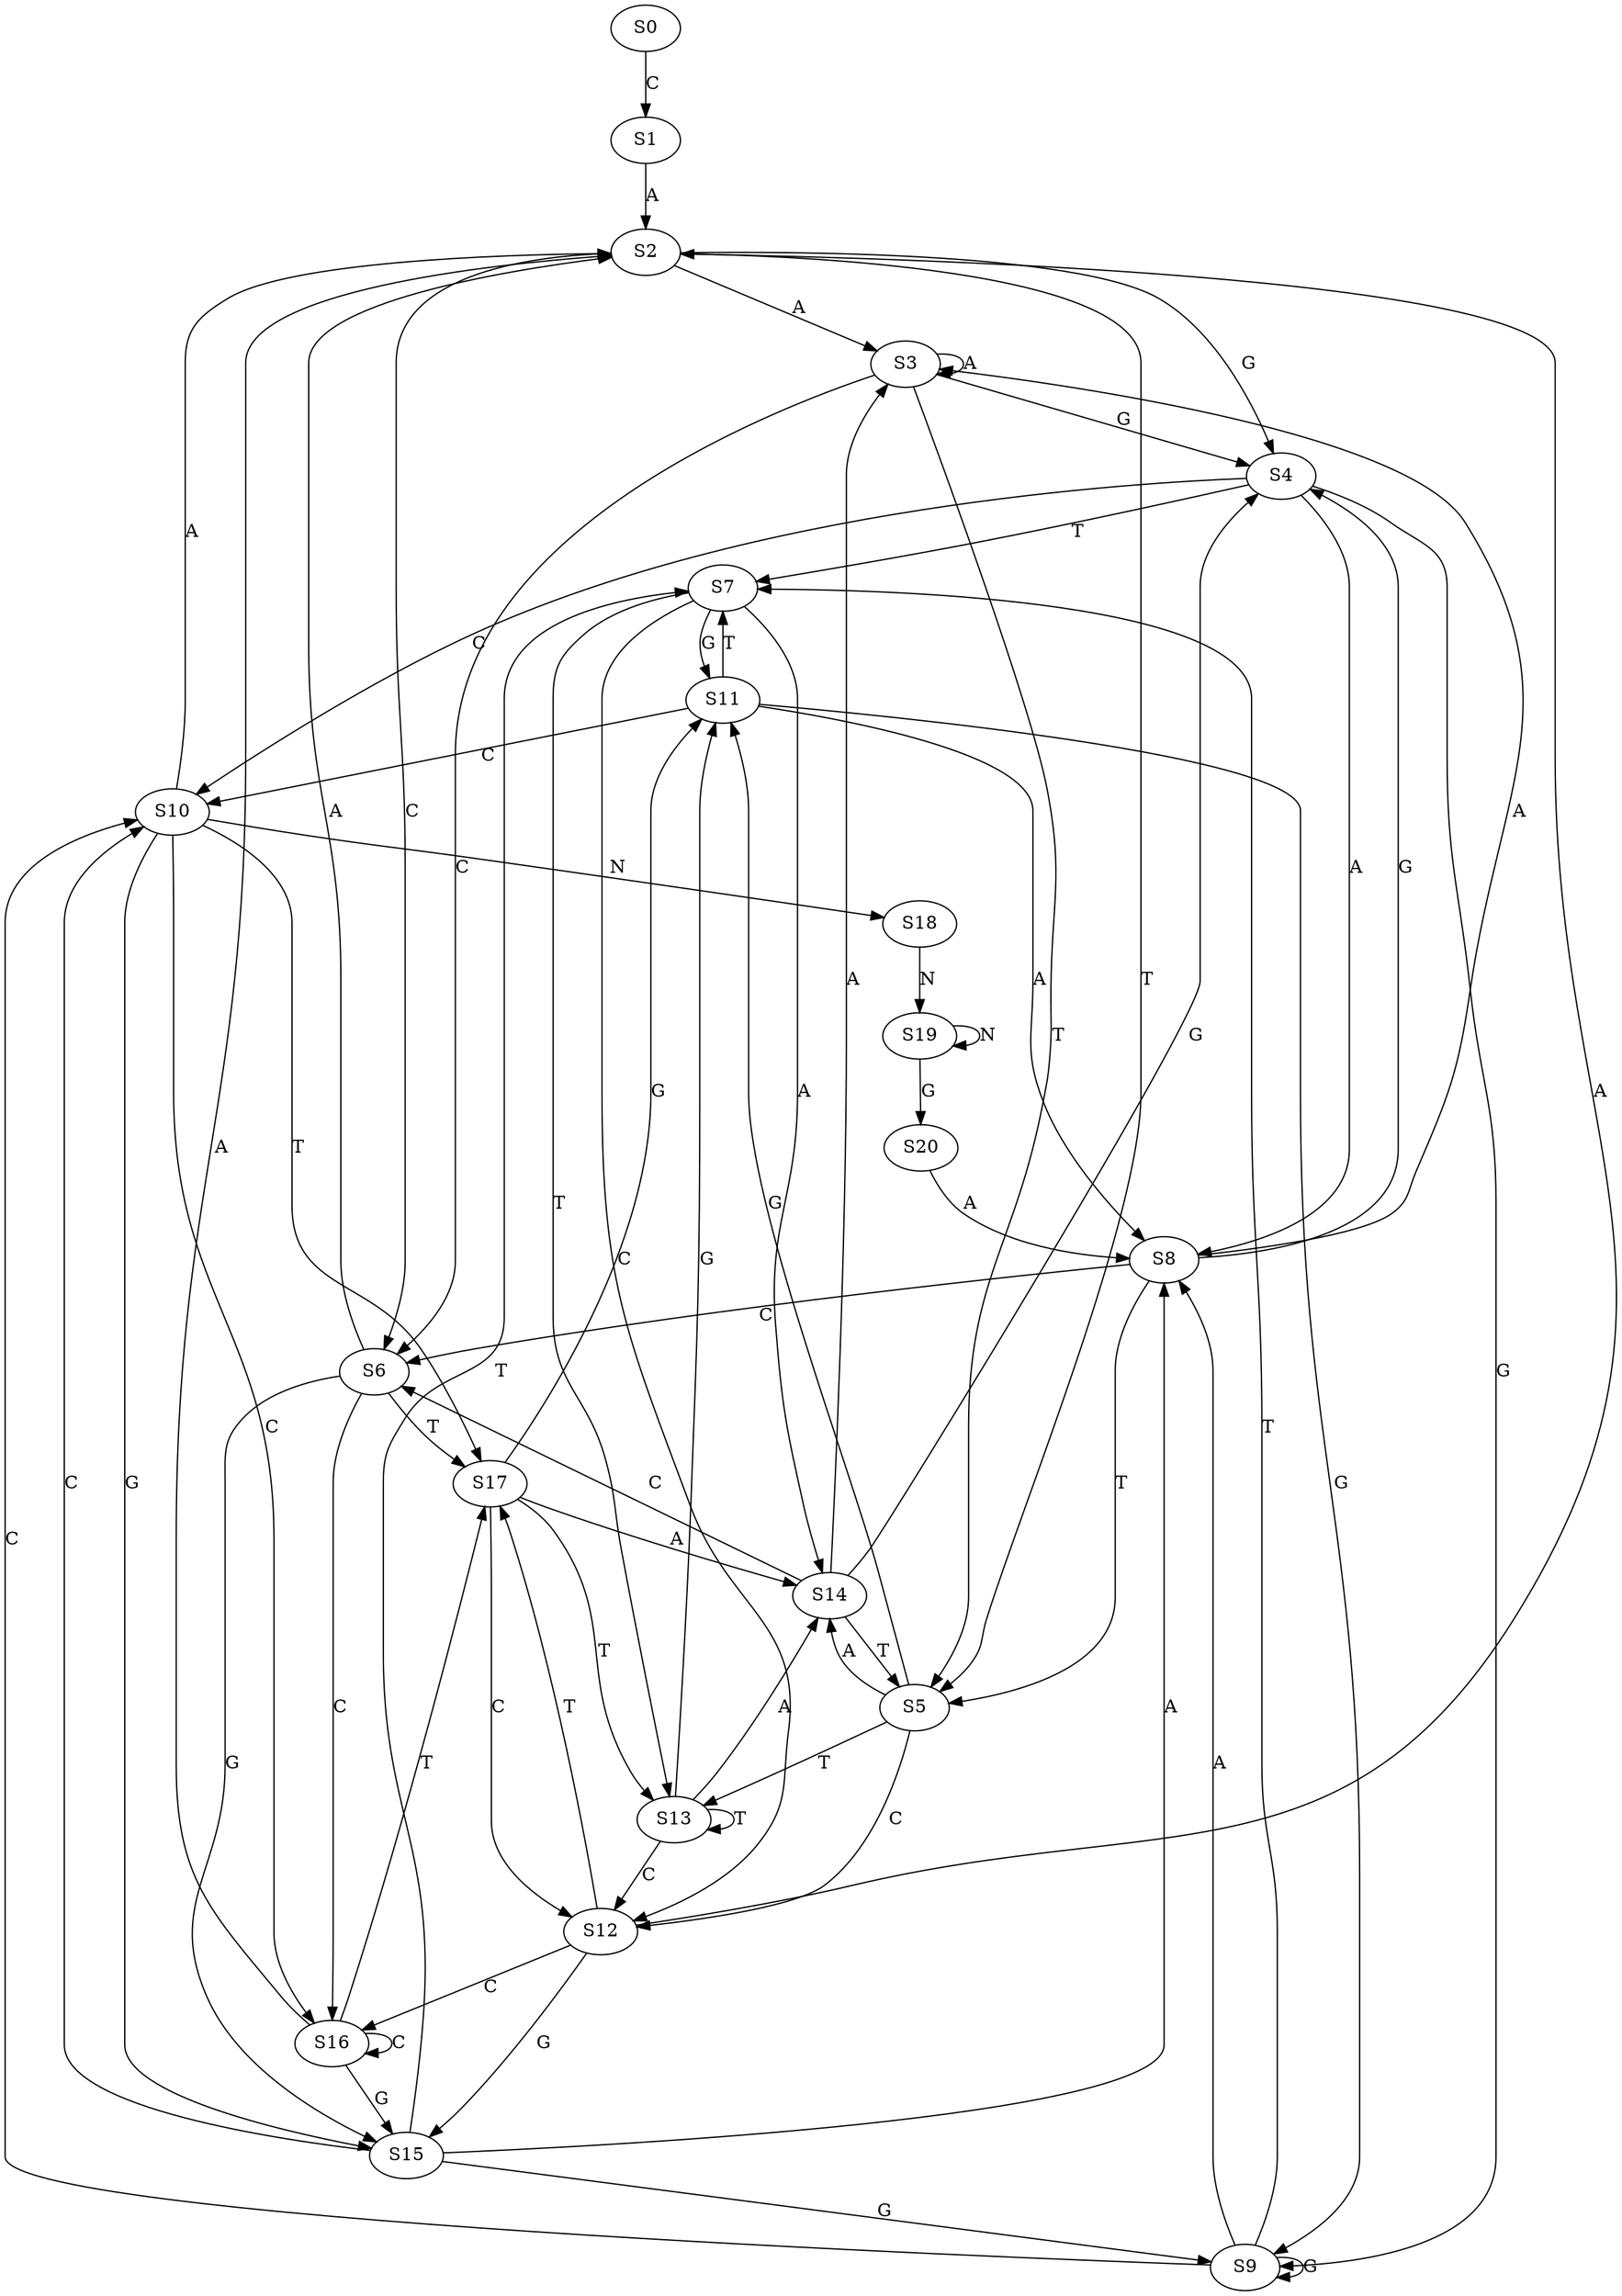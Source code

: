 strict digraph  {
	S0 -> S1 [ label = C ];
	S1 -> S2 [ label = A ];
	S2 -> S3 [ label = A ];
	S2 -> S4 [ label = G ];
	S2 -> S5 [ label = T ];
	S2 -> S6 [ label = C ];
	S3 -> S4 [ label = G ];
	S3 -> S3 [ label = A ];
	S3 -> S6 [ label = C ];
	S3 -> S5 [ label = T ];
	S4 -> S7 [ label = T ];
	S4 -> S8 [ label = A ];
	S4 -> S9 [ label = G ];
	S4 -> S10 [ label = C ];
	S5 -> S11 [ label = G ];
	S5 -> S12 [ label = C ];
	S5 -> S13 [ label = T ];
	S5 -> S14 [ label = A ];
	S6 -> S15 [ label = G ];
	S6 -> S2 [ label = A ];
	S6 -> S16 [ label = C ];
	S6 -> S17 [ label = T ];
	S7 -> S13 [ label = T ];
	S7 -> S14 [ label = A ];
	S7 -> S11 [ label = G ];
	S7 -> S12 [ label = C ];
	S8 -> S4 [ label = G ];
	S8 -> S3 [ label = A ];
	S8 -> S6 [ label = C ];
	S8 -> S5 [ label = T ];
	S9 -> S7 [ label = T ];
	S9 -> S8 [ label = A ];
	S9 -> S9 [ label = G ];
	S9 -> S10 [ label = C ];
	S10 -> S16 [ label = C ];
	S10 -> S17 [ label = T ];
	S10 -> S2 [ label = A ];
	S10 -> S15 [ label = G ];
	S10 -> S18 [ label = N ];
	S11 -> S7 [ label = T ];
	S11 -> S10 [ label = C ];
	S11 -> S9 [ label = G ];
	S11 -> S8 [ label = A ];
	S12 -> S15 [ label = G ];
	S12 -> S2 [ label = A ];
	S12 -> S16 [ label = C ];
	S12 -> S17 [ label = T ];
	S13 -> S12 [ label = C ];
	S13 -> S11 [ label = G ];
	S13 -> S14 [ label = A ];
	S13 -> S13 [ label = T ];
	S14 -> S3 [ label = A ];
	S14 -> S6 [ label = C ];
	S14 -> S4 [ label = G ];
	S14 -> S5 [ label = T ];
	S15 -> S8 [ label = A ];
	S15 -> S10 [ label = C ];
	S15 -> S9 [ label = G ];
	S15 -> S7 [ label = T ];
	S16 -> S17 [ label = T ];
	S16 -> S2 [ label = A ];
	S16 -> S16 [ label = C ];
	S16 -> S15 [ label = G ];
	S17 -> S14 [ label = A ];
	S17 -> S13 [ label = T ];
	S17 -> S12 [ label = C ];
	S17 -> S11 [ label = G ];
	S18 -> S19 [ label = N ];
	S19 -> S20 [ label = G ];
	S19 -> S19 [ label = N ];
	S20 -> S8 [ label = A ];
}
